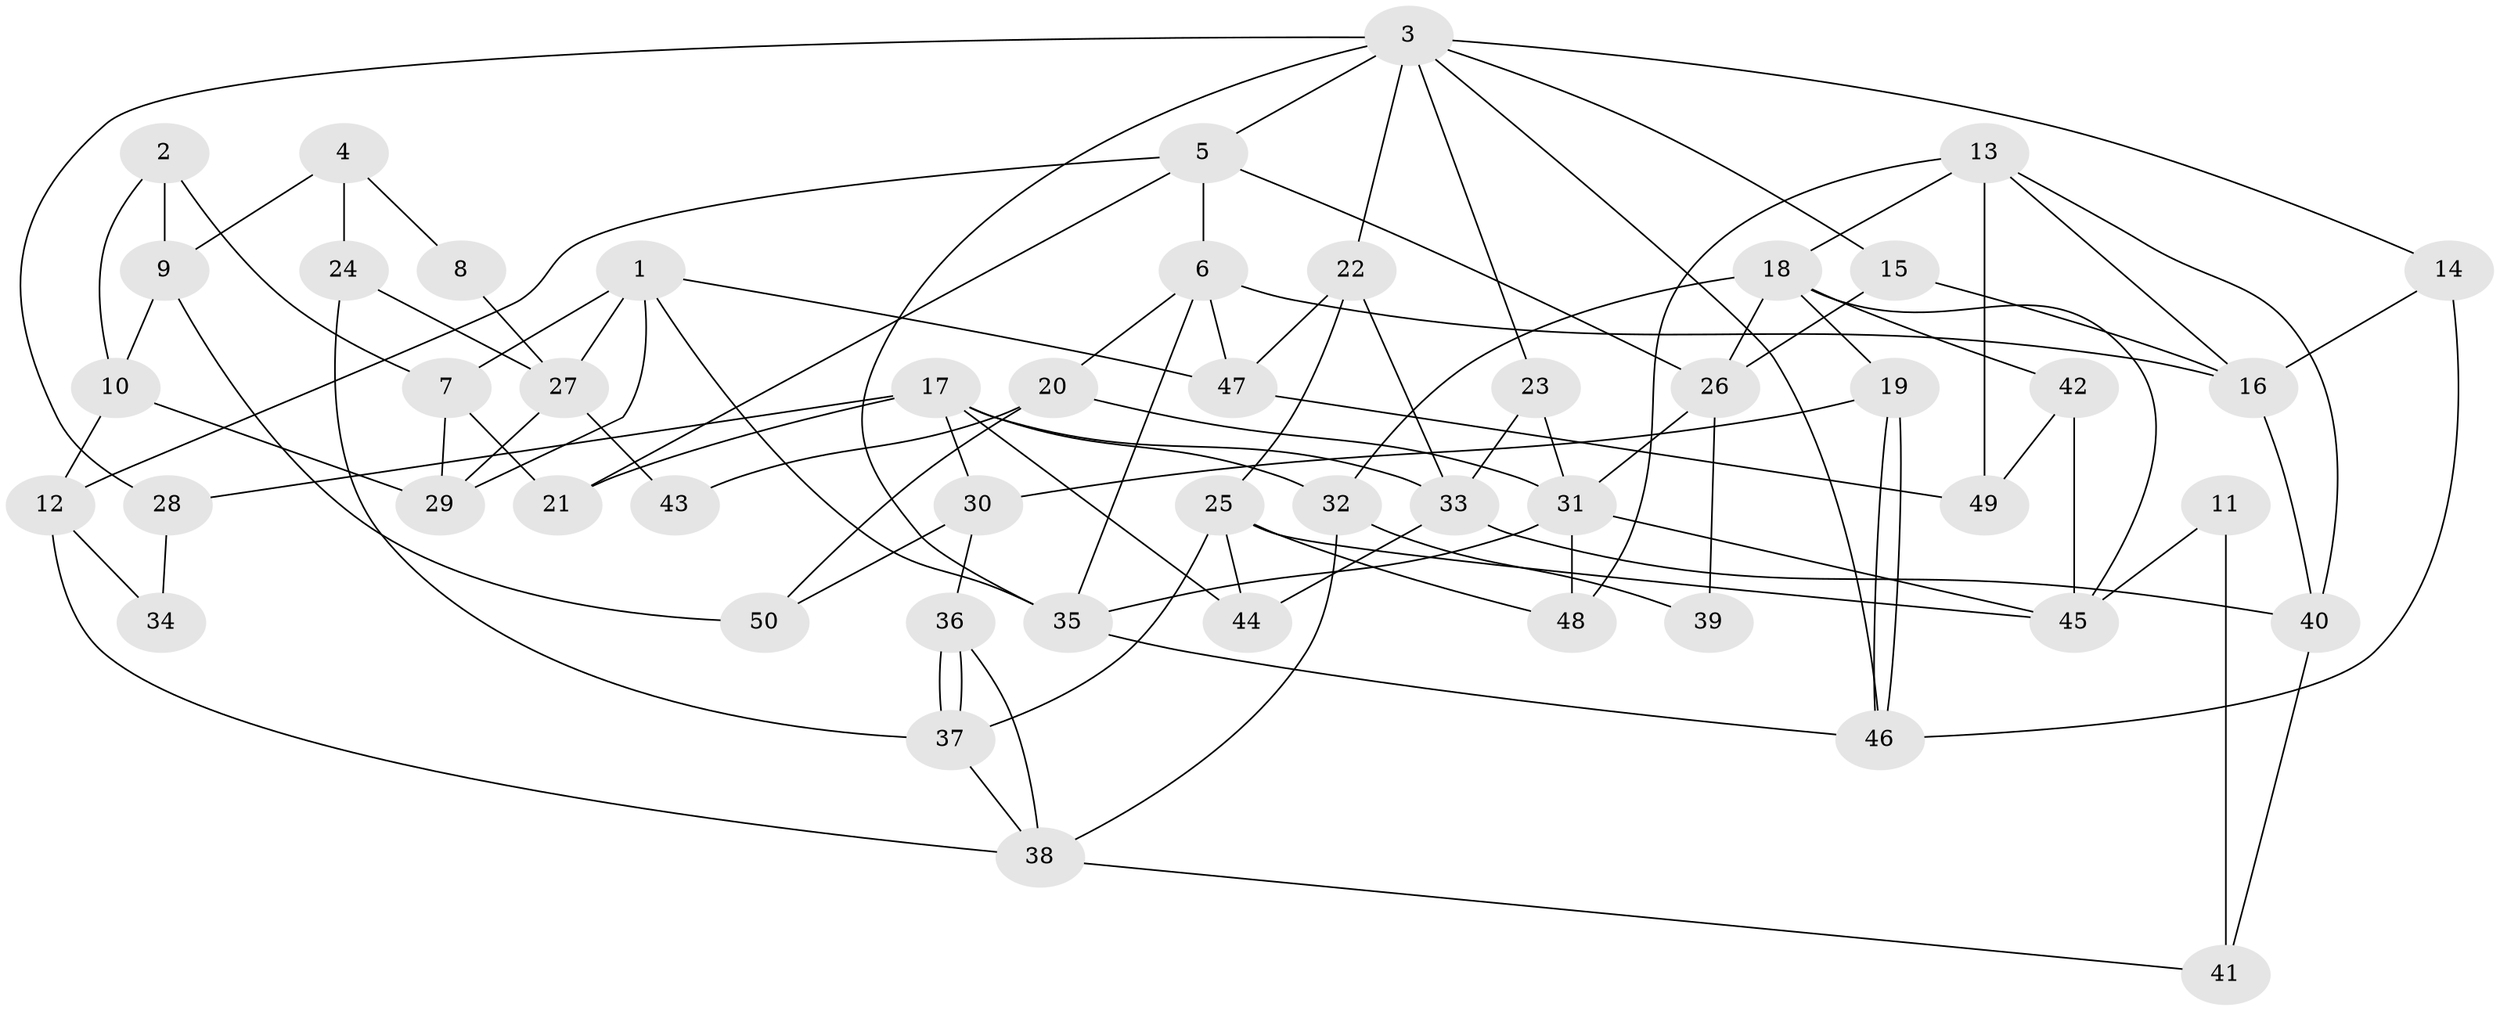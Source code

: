 // Generated by graph-tools (version 1.1) at 2025/36/03/09/25 02:36:22]
// undirected, 50 vertices, 100 edges
graph export_dot {
graph [start="1"]
  node [color=gray90,style=filled];
  1;
  2;
  3;
  4;
  5;
  6;
  7;
  8;
  9;
  10;
  11;
  12;
  13;
  14;
  15;
  16;
  17;
  18;
  19;
  20;
  21;
  22;
  23;
  24;
  25;
  26;
  27;
  28;
  29;
  30;
  31;
  32;
  33;
  34;
  35;
  36;
  37;
  38;
  39;
  40;
  41;
  42;
  43;
  44;
  45;
  46;
  47;
  48;
  49;
  50;
  1 -- 29;
  1 -- 35;
  1 -- 7;
  1 -- 27;
  1 -- 47;
  2 -- 10;
  2 -- 7;
  2 -- 9;
  3 -- 35;
  3 -- 46;
  3 -- 5;
  3 -- 14;
  3 -- 15;
  3 -- 22;
  3 -- 23;
  3 -- 28;
  4 -- 24;
  4 -- 9;
  4 -- 8;
  5 -- 26;
  5 -- 6;
  5 -- 12;
  5 -- 21;
  6 -- 16;
  6 -- 20;
  6 -- 35;
  6 -- 47;
  7 -- 21;
  7 -- 29;
  8 -- 27;
  9 -- 50;
  9 -- 10;
  10 -- 12;
  10 -- 29;
  11 -- 41;
  11 -- 45;
  12 -- 38;
  12 -- 34;
  13 -- 18;
  13 -- 49;
  13 -- 16;
  13 -- 40;
  13 -- 48;
  14 -- 16;
  14 -- 46;
  15 -- 16;
  15 -- 26;
  16 -- 40;
  17 -- 44;
  17 -- 33;
  17 -- 21;
  17 -- 28;
  17 -- 30;
  17 -- 32;
  18 -- 45;
  18 -- 19;
  18 -- 26;
  18 -- 32;
  18 -- 42;
  19 -- 46;
  19 -- 46;
  19 -- 30;
  20 -- 31;
  20 -- 43;
  20 -- 50;
  22 -- 47;
  22 -- 25;
  22 -- 33;
  23 -- 31;
  23 -- 33;
  24 -- 37;
  24 -- 27;
  25 -- 48;
  25 -- 37;
  25 -- 44;
  25 -- 45;
  26 -- 31;
  26 -- 39;
  27 -- 29;
  27 -- 43;
  28 -- 34;
  30 -- 36;
  30 -- 50;
  31 -- 35;
  31 -- 45;
  31 -- 48;
  32 -- 38;
  32 -- 39;
  33 -- 40;
  33 -- 44;
  35 -- 46;
  36 -- 38;
  36 -- 37;
  36 -- 37;
  37 -- 38;
  38 -- 41;
  40 -- 41;
  42 -- 45;
  42 -- 49;
  47 -- 49;
}
